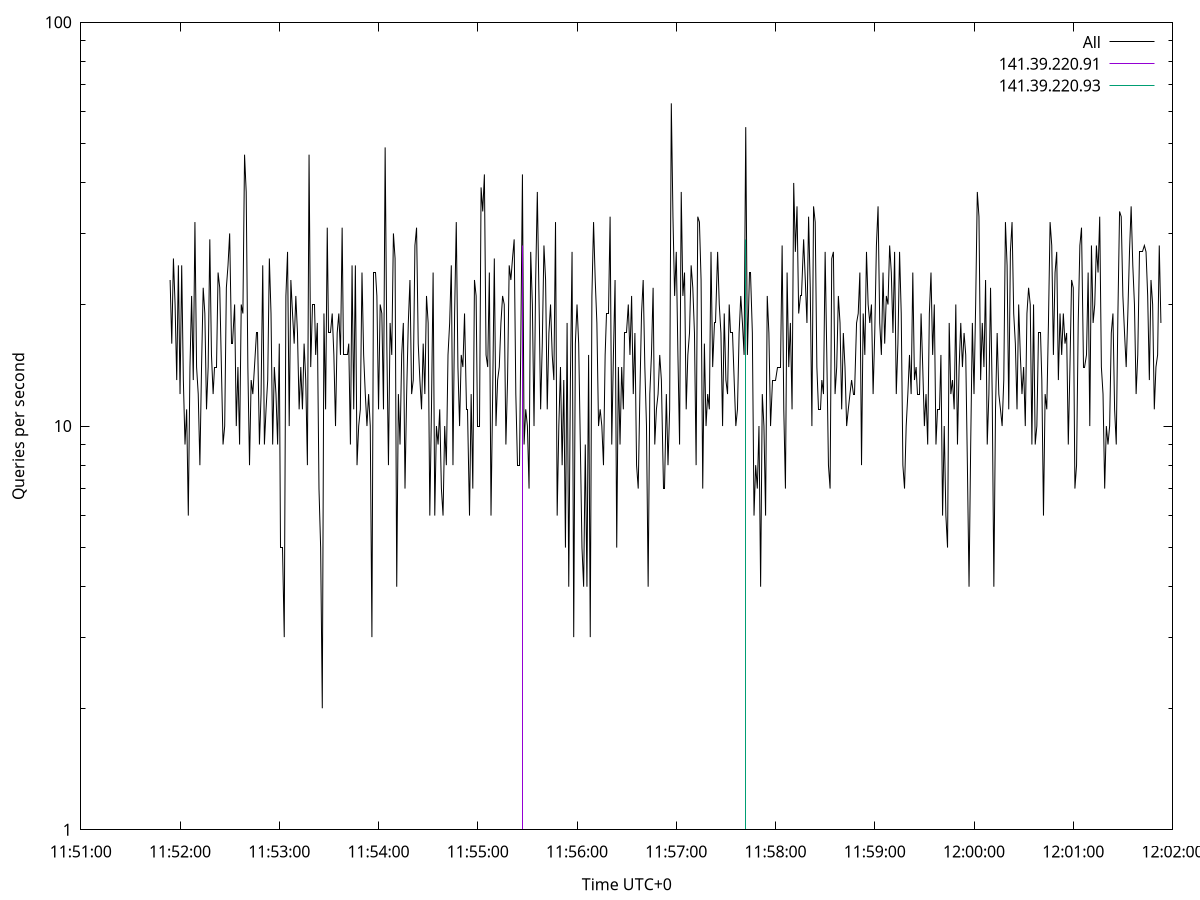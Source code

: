 set terminal pngcairo size 1024,768
set output 'Sun Jan  7 18:51:54 2024.png'
set ylabel 'Queries per second'
set xlabel 'Time UTC+0'
set xdata time
set timefmt "%s"
set log y
plot \
'-' using 1:2 linecolor 0 linetype 2 with lines title 'All', \
'-' using 1:2 linecolor 1 linetype 3 with impulses title "141.39.220.91", \
'-' using 1:2 linecolor 2 linetype 3 with impulses title "141.39.220.93"
1704628314 23
1704628315 16
1704628316 26
1704628317 20
1704628318 13
1704628319 25
1704628320 12
1704628321 25
1704628322 13
1704628323 9
1704628324 11
1704628325 6
1704628326 14
1704628327 21
1704628328 13
1704628329 32
1704628330 14
1704628331 12
1704628332 8
1704628333 14
1704628334 22
1704628335 19
1704628336 11
1704628337 14
1704628338 29
1704628339 15
1704628340 12
1704628341 14
1704628342 14
1704628343 24
1704628344 22
1704628345 14
1704628346 9
1704628347 10
1704628348 22
1704628349 25
1704628350 30
1704628351 16
1704628352 16
1704628353 20
1704628354 10
1704628355 14
1704628356 9
1704628357 20
1704628358 19
1704628359 47
1704628360 38
1704628361 14
1704628362 8
1704628363 13
1704628364 12
1704628365 14
1704628366 17
1704628367 17
1704628368 9
1704628369 12
1704628370 25
1704628371 9
1704628372 11
1704628373 13
1704628374 26
1704628375 19
1704628376 9
1704628377 14
1704628378 12
1704628379 9
1704628380 16
1704628381 5
1704628382 5
1704628383 3
1704628384 21
1704628385 27
1704628386 10
1704628387 23
1704628388 19
1704628389 16
1704628390 21
1704628391 17
1704628392 11
1704628393 14
1704628394 11
1704628395 16
1704628396 13
1704628397 8
1704628398 47
1704628399 14
1704628400 20
1704628401 20
1704628402 15
1704628403 18
1704628404 7
1704628405 5
1704628406 2
1704628407 19
1704628408 11
1704628409 31
1704628410 17
1704628411 17
1704628412 19
1704628413 15
1704628414 10
1704628415 17
1704628416 19
1704628417 15
1704628418 31
1704628419 15
1704628420 15
1704628421 15
1704628422 16
1704628423 9
1704628424 25
1704628425 11
1704628426 25
1704628427 8
1704628428 10
1704628429 11
1704628430 24
1704628431 15
1704628432 12
1704628433 10
1704628434 12
1704628435 10
1704628436 3
1704628437 24
1704628438 24
1704628439 21
1704628440 11
1704628441 20
1704628442 19
1704628443 11
1704628444 49
1704628445 16
1704628446 8
1704628447 18
1704628448 15
1704628449 30
1704628450 26
1704628451 4
1704628452 12
1704628453 9
1704628454 15
1704628455 18
1704628456 7
1704628457 12
1704628458 18
1704628459 23
1704628460 12
1704628461 13
1704628462 28
1704628463 31
1704628464 16
1704628465 13
1704628466 11
1704628467 16
1704628468 12
1704628469 21
1704628470 18
1704628471 6
1704628472 11
1704628473 24
1704628474 6
1704628475 10
1704628476 9
1704628477 11
1704628478 7
1704628479 6
1704628480 10
1704628481 8
1704628482 15
1704628483 18
1704628484 25
1704628485 8
1704628486 19
1704628487 32
1704628488 14
1704628489 10
1704628490 15
1704628491 14
1704628492 19
1704628493 11
1704628494 11
1704628495 6
1704628496 12
1704628497 7
1704628498 23
1704628499 21
1704628500 10
1704628501 10
1704628502 39
1704628503 34
1704628504 42
1704628505 15
1704628506 14
1704628507 24
1704628508 6
1704628509 12
1704628510 26
1704628511 10
1704628512 13
1704628513 14
1704628514 18
1704628515 21
1704628516 20
1704628517 9
1704628518 13
1704628519 25
1704628520 23
1704628521 26
1704628522 29
1704628523 12
1704628524 8
1704628525 8
1704628526 16
1704628527 42
1704628528 9
1704628529 11
1704628530 10
1704628531 7
1704628532 27
1704628533 20
1704628534 10
1704628535 23
1704628536 38
1704628537 21
1704628538 11
1704628539 16
1704628540 28
1704628541 23
1704628542 11
1704628543 17
1704628544 20
1704628545 15
1704628546 13
1704628547 32
1704628548 6
1704628549 10
1704628550 14
1704628551 8
1704628552 13
1704628553 5
1704628554 18
1704628555 4
1704628556 13
1704628557 27
1704628558 3
1704628559 16
1704628560 20
1704628561 16
1704628562 9
1704628563 5
1704628564 4
1704628565 9
1704628566 4
1704628567 15
1704628568 3
1704628569 21
1704628570 32
1704628571 23
1704628572 18
1704628573 10
1704628574 11
1704628575 10
1704628576 8
1704628577 15
1704628578 19
1704628579 19
1704628580 33
1704628581 9
1704628582 15
1704628583 23
1704628584 5
1704628585 14
1704628586 9
1704628587 14
1704628588 11
1704628589 17
1704628590 17
1704628591 20
1704628592 15
1704628593 21
1704628594 12
1704628595 17
1704628596 8
1704628597 7
1704628598 12
1704628599 19
1704628600 23
1704628601 14
1704628602 10
1704628603 4
1704628604 12
1704628605 15
1704628606 22
1704628607 9
1704628608 11
1704628609 12
1704628610 15
1704628611 13
1704628612 7
1704628613 7
1704628614 12
1704628615 8
1704628616 11
1704628617 63
1704628618 33
1704628619 21
1704628620 27
1704628621 15
1704628622 9
1704628623 38
1704628624 21
1704628625 24
1704628626 11
1704628627 15
1704628628 17
1704628629 25
1704628630 22
1704628631 17
1704628632 8
1704628633 33
1704628634 32
1704628635 23
1704628636 7
1704628637 16
1704628638 10
1704628639 12
1704628640 11
1704628641 27
1704628642 14
1704628643 18
1704628644 18
1704628645 27
1704628646 20
1704628647 17
1704628648 10
1704628649 19
1704628650 13
1704628651 12
1704628652 20
1704628653 17
1704628654 17
1704628655 13
1704628656 10
1704628657 11
1704628658 17
1704628659 21
1704628660 18
1704628661 15
1704628662 55
1704628663 15
1704628664 24
1704628665 24
1704628666 17
1704628667 6
1704628668 8
1704628669 7
1704628670 10
1704628671 4
1704628672 12
1704628673 10
1704628674 6
1704628675 21
1704628676 17
1704628677 10
1704628678 13
1704628679 13
1704628680 13
1704628681 14
1704628682 14
1704628683 14
1704628684 28
1704628685 11
1704628686 7
1704628687 24
1704628688 14
1704628689 18
1704628690 11
1704628691 40
1704628692 27
1704628693 35
1704628694 19
1704628695 21
1704628696 21
1704628697 29
1704628698 23
1704628699 18
1704628700 33
1704628701 22
1704628702 10
1704628703 35
1704628704 32
1704628705 14
1704628706 11
1704628707 11
1704628708 13
1704628709 12
1704628710 27
1704628711 15
1704628712 8
1704628713 7
1704628714 26
1704628715 27
1704628716 12
1704628717 14
1704628718 21
1704628719 18
1704628720 11
1704628721 17
1704628722 14
1704628723 10
1704628724 11
1704628725 12
1704628726 13
1704628727 12
1704628728 12
1704628729 18
1704628730 19
1704628731 24
1704628732 8
1704628733 19
1704628734 15
1704628735 27
1704628736 20
1704628737 18
1704628738 20
1704628739 12
1704628740 17
1704628741 28
1704628742 35
1704628743 18
1704628744 15
1704628745 24
1704628746 16
1704628747 21
1704628748 20
1704628749 28
1704628750 24
1704628751 17
1704628752 27
1704628753 12
1704628754 16
1704628755 27
1704628756 19
1704628757 8
1704628758 7
1704628759 10
1704628760 12
1704628761 15
1704628762 12
1704628763 24
1704628764 13
1704628765 14
1704628766 12
1704628767 12
1704628768 19
1704628769 14
1704628770 10
1704628771 12
1704628772 9
1704628773 19
1704628774 24
1704628775 15
1704628776 20
1704628777 9
1704628778 11
1704628779 11
1704628780 15
1704628781 6
1704628782 10
1704628783 6
1704628784 5
1704628785 18
1704628786 12
1704628787 13
1704628788 11
1704628789 20
1704628790 9
1704628791 14
1704628792 18
1704628793 14
1704628794 17
1704628795 15
1704628796 8
1704628797 4
1704628798 9
1704628799 18
1704628800 12
1704628801 20
1704628802 38
1704628803 33
1704628804 13
1704628805 18
1704628806 14
1704628807 23
1704628808 9
1704628809 12
1704628810 22
1704628811 12
1704628812 4
1704628813 11
1704628814 17
1704628815 12
1704628816 11
1704628817 10
1704628818 13
1704628819 32
1704628820 25
1704628821 11
1704628822 27
1704628823 32
1704628824 19
1704628825 16
1704628826 11
1704628827 20
1704628828 15
1704628829 12
1704628830 14
1704628831 10
1704628832 19
1704628833 22
1704628834 20
1704628835 9
1704628836 20
1704628837 9
1704628838 10
1704628839 17
1704628840 17
1704628841 13
1704628842 6
1704628843 12
1704628844 11
1704628845 18
1704628846 32
1704628847 28
1704628848 15
1704628849 24
1704628850 27
1704628851 13
1704628852 19
1704628853 15
1704628854 19
1704628855 16
1704628856 17
1704628857 9
1704628858 14
1704628859 23
1704628860 22
1704628861 7
1704628862 8
1704628863 18
1704628864 28
1704628865 31
1704628866 14
1704628867 14
1704628868 15
1704628869 24
1704628870 10
1704628871 28
1704628872 18
1704628873 20
1704628874 28
1704628875 24
1704628876 33
1704628877 14
1704628878 12
1704628879 7
1704628880 10
1704628881 9
1704628882 10
1704628883 17
1704628884 19
1704628885 11
1704628886 9
1704628887 19
1704628888 34
1704628889 33
1704628890 21
1704628891 17
1704628892 14
1704628893 19
1704628894 27
1704628895 35
1704628896 25
1704628897 20
1704628898 12
1704628899 15
1704628900 27
1704628901 27
1704628902 27
1704628903 28
1704628904 27
1704628905 21
1704628906 13
1704628907 23
1704628908 20
1704628909 11
1704628910 14
1704628911 15
1704628912 28
1704628913 18

e
1704628527 28
1704628528 1

e
1704628662 29

e
